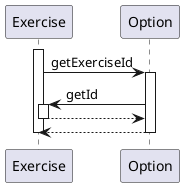@startuml

participant Exercise
participant Option

activate Exercise
	Exercise -> Option : getExerciseId
	activate Option
		Option -> Exercise : getId
		activate Exercise
			Exercise --> Option
		deactivate Exercise
		Option --> Exercise
	deactivate Option
deactivate Exercise

@enduml
